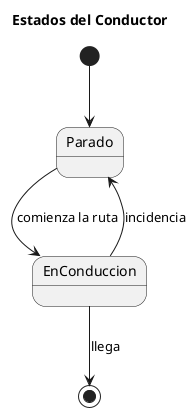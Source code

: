 @startuml
title Estados del Conductor
[*] --> Parado

state Parado {
}

Parado --> EnConduccion : comienza la ruta
EnConduccion --> Parado : incidencia
EnConduccion --> [*] : llega

state EnConduccion {
}

@enduml